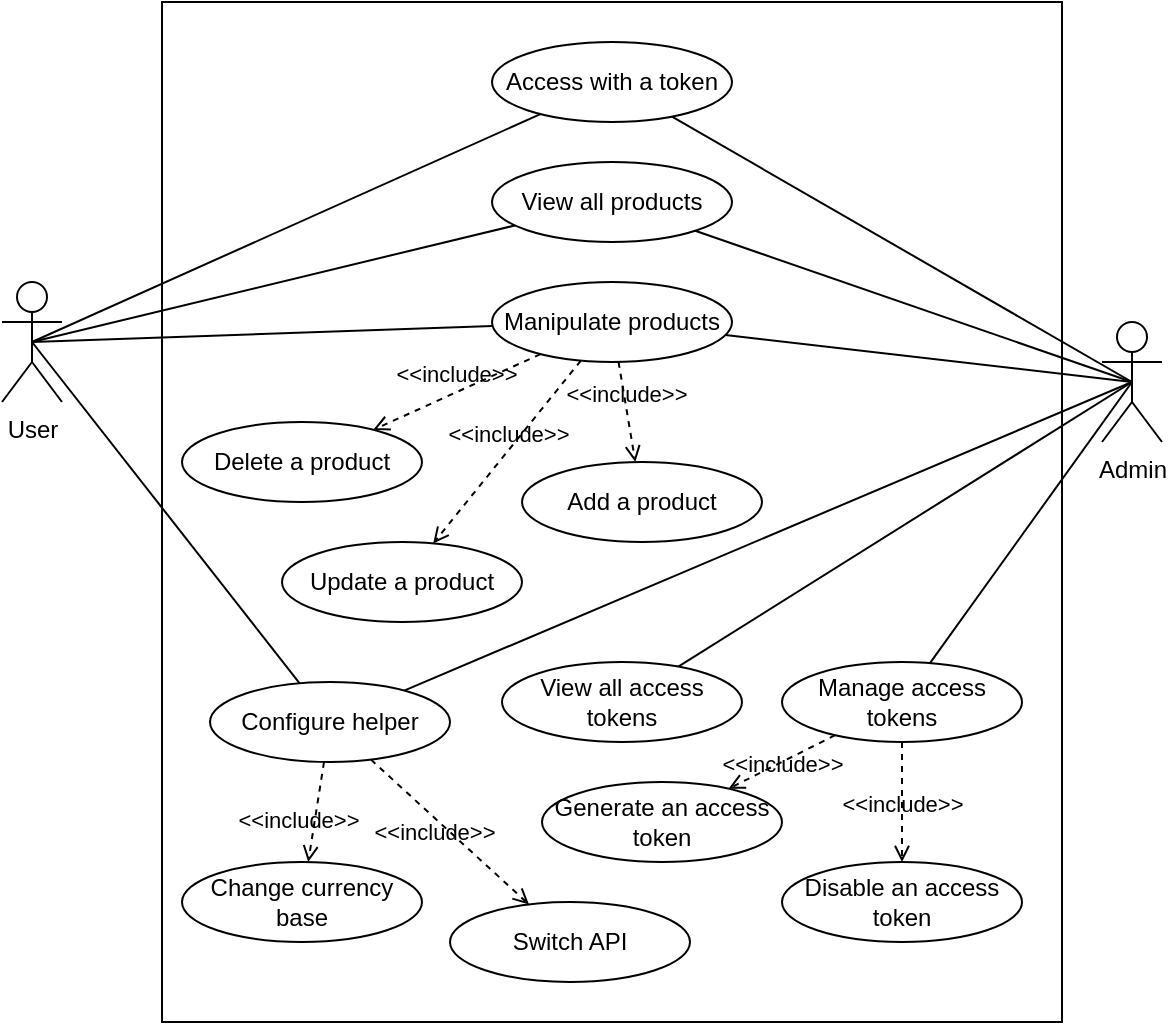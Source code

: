 <mxfile>
    <diagram id="Od63W_pdOBnkHrB-RWtR" name="Page-1">
        <mxGraphModel dx="618" dy="534" grid="1" gridSize="10" guides="1" tooltips="1" connect="1" arrows="1" fold="1" page="1" pageScale="1" pageWidth="827" pageHeight="1169" math="0" shadow="0">
            <root>
                <mxCell id="0"/>
                <mxCell id="1" parent="0"/>
                <mxCell id="4incZXHbuYqxuVHDM3kM-20" value="" style="rounded=0;whiteSpace=wrap;html=1;" parent="1" vertex="1">
                    <mxGeometry x="210" y="160" width="450" height="510" as="geometry"/>
                </mxCell>
                <mxCell id="4incZXHbuYqxuVHDM3kM-23" style="edgeStyle=none;rounded=0;orthogonalLoop=1;jettySize=auto;html=1;exitX=0.5;exitY=0.5;exitDx=0;exitDy=0;exitPerimeter=0;endArrow=none;endFill=0;" parent="1" source="4incZXHbuYqxuVHDM3kM-18" target="4incZXHbuYqxuVHDM3kM-22" edge="1">
                    <mxGeometry relative="1" as="geometry"/>
                </mxCell>
                <mxCell id="4incZXHbuYqxuVHDM3kM-43" style="edgeStyle=none;rounded=0;orthogonalLoop=1;jettySize=auto;html=1;exitX=0.5;exitY=0.5;exitDx=0;exitDy=0;exitPerimeter=0;endArrow=none;endFill=0;" parent="1" source="4incZXHbuYqxuVHDM3kM-18" target="4incZXHbuYqxuVHDM3kM-25" edge="1">
                    <mxGeometry relative="1" as="geometry"/>
                </mxCell>
                <mxCell id="4incZXHbuYqxuVHDM3kM-49" style="edgeStyle=none;rounded=0;orthogonalLoop=1;jettySize=auto;html=1;exitX=0.5;exitY=0.5;exitDx=0;exitDy=0;exitPerimeter=0;endArrow=none;endFill=0;" parent="1" source="4incZXHbuYqxuVHDM3kM-18" target="4incZXHbuYqxuVHDM3kM-48" edge="1">
                    <mxGeometry relative="1" as="geometry"/>
                </mxCell>
                <mxCell id="4incZXHbuYqxuVHDM3kM-52" style="edgeStyle=none;rounded=0;orthogonalLoop=1;jettySize=auto;html=1;exitX=0.5;exitY=0.5;exitDx=0;exitDy=0;exitPerimeter=0;endArrow=none;endFill=0;" parent="1" source="4incZXHbuYqxuVHDM3kM-18" target="4incZXHbuYqxuVHDM3kM-29" edge="1">
                    <mxGeometry relative="1" as="geometry"/>
                </mxCell>
                <mxCell id="4incZXHbuYqxuVHDM3kM-18" value="User" style="shape=umlActor;verticalLabelPosition=bottom;verticalAlign=top;html=1;outlineConnect=0;" parent="1" vertex="1">
                    <mxGeometry x="130" y="300" width="30" height="60" as="geometry"/>
                </mxCell>
                <mxCell id="4incZXHbuYqxuVHDM3kM-24" style="edgeStyle=none;rounded=0;orthogonalLoop=1;jettySize=auto;html=1;exitX=0.5;exitY=0.5;exitDx=0;exitDy=0;exitPerimeter=0;endArrow=none;endFill=0;" parent="1" source="4incZXHbuYqxuVHDM3kM-21" target="4incZXHbuYqxuVHDM3kM-22" edge="1">
                    <mxGeometry relative="1" as="geometry"/>
                </mxCell>
                <mxCell id="4incZXHbuYqxuVHDM3kM-32" style="edgeStyle=none;rounded=0;orthogonalLoop=1;jettySize=auto;html=1;exitX=0.5;exitY=0.5;exitDx=0;exitDy=0;exitPerimeter=0;endArrow=none;endFill=0;" parent="1" source="4incZXHbuYqxuVHDM3kM-21" target="4incZXHbuYqxuVHDM3kM-25" edge="1">
                    <mxGeometry relative="1" as="geometry"/>
                </mxCell>
                <mxCell id="4incZXHbuYqxuVHDM3kM-38" style="edgeStyle=none;rounded=0;orthogonalLoop=1;jettySize=auto;html=1;exitX=0.5;exitY=0.5;exitDx=0;exitDy=0;exitPerimeter=0;endArrow=none;endFill=0;" parent="1" source="4incZXHbuYqxuVHDM3kM-21" target="4incZXHbuYqxuVHDM3kM-30" edge="1">
                    <mxGeometry relative="1" as="geometry"/>
                </mxCell>
                <mxCell id="4incZXHbuYqxuVHDM3kM-50" style="edgeStyle=none;rounded=0;orthogonalLoop=1;jettySize=auto;html=1;exitX=0.5;exitY=0.5;exitDx=0;exitDy=0;exitPerimeter=0;endArrow=none;endFill=0;" parent="1" source="4incZXHbuYqxuVHDM3kM-21" target="4incZXHbuYqxuVHDM3kM-48" edge="1">
                    <mxGeometry relative="1" as="geometry"/>
                </mxCell>
                <mxCell id="4incZXHbuYqxuVHDM3kM-51" style="edgeStyle=none;rounded=0;orthogonalLoop=1;jettySize=auto;html=1;exitX=0.5;exitY=0.5;exitDx=0;exitDy=0;exitPerimeter=0;endArrow=none;endFill=0;" parent="1" source="4incZXHbuYqxuVHDM3kM-21" target="4incZXHbuYqxuVHDM3kM-29" edge="1">
                    <mxGeometry relative="1" as="geometry"/>
                </mxCell>
                <mxCell id="11" style="edgeStyle=none;html=1;exitX=0.5;exitY=0.5;exitDx=0;exitDy=0;exitPerimeter=0;endArrow=none;endFill=0;" edge="1" parent="1" source="4incZXHbuYqxuVHDM3kM-21" target="10">
                    <mxGeometry relative="1" as="geometry"/>
                </mxCell>
                <mxCell id="4incZXHbuYqxuVHDM3kM-21" value="Admin" style="shape=umlActor;verticalLabelPosition=bottom;verticalAlign=top;html=1;outlineConnect=0;" parent="1" vertex="1">
                    <mxGeometry x="680" y="320" width="30" height="60" as="geometry"/>
                </mxCell>
                <mxCell id="4incZXHbuYqxuVHDM3kM-22" value="Access with a token" style="ellipse;whiteSpace=wrap;html=1;" parent="1" vertex="1">
                    <mxGeometry x="375" y="180" width="120" height="40" as="geometry"/>
                </mxCell>
                <mxCell id="4incZXHbuYqxuVHDM3kM-25" value="View all products" style="ellipse;whiteSpace=wrap;html=1;" parent="1" vertex="1">
                    <mxGeometry x="375" y="240" width="120" height="40" as="geometry"/>
                </mxCell>
                <mxCell id="4incZXHbuYqxuVHDM3kM-26" value="Add a product" style="ellipse;whiteSpace=wrap;html=1;" parent="1" vertex="1">
                    <mxGeometry x="390" y="390" width="120" height="40" as="geometry"/>
                </mxCell>
                <mxCell id="4incZXHbuYqxuVHDM3kM-27" value="Update a product" style="ellipse;whiteSpace=wrap;html=1;" parent="1" vertex="1">
                    <mxGeometry x="270" y="430" width="120" height="40" as="geometry"/>
                </mxCell>
                <mxCell id="4incZXHbuYqxuVHDM3kM-28" value="Delete a product" style="ellipse;whiteSpace=wrap;html=1;" parent="1" vertex="1">
                    <mxGeometry x="220" y="370" width="120" height="40" as="geometry"/>
                </mxCell>
                <mxCell id="4incZXHbuYqxuVHDM3kM-29" value="Configure helper" style="ellipse;whiteSpace=wrap;html=1;" parent="1" vertex="1">
                    <mxGeometry x="234" y="500" width="120" height="40" as="geometry"/>
                </mxCell>
                <mxCell id="4incZXHbuYqxuVHDM3kM-30" value="Manage access tokens" style="ellipse;whiteSpace=wrap;html=1;" parent="1" vertex="1">
                    <mxGeometry x="520" y="490" width="120" height="40" as="geometry"/>
                </mxCell>
                <mxCell id="4incZXHbuYqxuVHDM3kM-48" value="Manipulate products" style="ellipse;whiteSpace=wrap;html=1;" parent="1" vertex="1">
                    <mxGeometry x="375" y="300" width="120" height="40" as="geometry"/>
                </mxCell>
                <mxCell id="4incZXHbuYqxuVHDM3kM-53" value="&amp;lt;&amp;lt;include&amp;gt;&amp;gt;" style="edgeStyle=none;html=1;endArrow=open;verticalAlign=bottom;dashed=1;labelBackgroundColor=none;rounded=0;" parent="1" source="4incZXHbuYqxuVHDM3kM-48" target="4incZXHbuYqxuVHDM3kM-26" edge="1">
                    <mxGeometry width="160" relative="1" as="geometry">
                        <mxPoint x="290" y="350" as="sourcePoint"/>
                        <mxPoint x="450" y="350" as="targetPoint"/>
                    </mxGeometry>
                </mxCell>
                <mxCell id="4incZXHbuYqxuVHDM3kM-54" value="&amp;lt;&amp;lt;include&amp;gt;&amp;gt;" style="edgeStyle=none;html=1;endArrow=open;verticalAlign=bottom;dashed=1;labelBackgroundColor=none;rounded=0;" parent="1" source="4incZXHbuYqxuVHDM3kM-48" target="4incZXHbuYqxuVHDM3kM-27" edge="1">
                    <mxGeometry width="160" relative="1" as="geometry">
                        <mxPoint x="388.552" y="325.325" as="sourcePoint"/>
                        <mxPoint x="511.589" y="374.636" as="targetPoint"/>
                    </mxGeometry>
                </mxCell>
                <mxCell id="4incZXHbuYqxuVHDM3kM-55" value="&amp;lt;&amp;lt;include&amp;gt;&amp;gt;" style="edgeStyle=none;html=1;endArrow=open;verticalAlign=bottom;dashed=1;labelBackgroundColor=none;rounded=0;" parent="1" source="4incZXHbuYqxuVHDM3kM-48" target="4incZXHbuYqxuVHDM3kM-28" edge="1">
                    <mxGeometry width="160" relative="1" as="geometry">
                        <mxPoint x="398.552" y="335.325" as="sourcePoint"/>
                        <mxPoint x="521.589" y="384.636" as="targetPoint"/>
                    </mxGeometry>
                </mxCell>
                <mxCell id="2" value="Generate an access token" style="ellipse;whiteSpace=wrap;html=1;" parent="1" vertex="1">
                    <mxGeometry x="400" y="550" width="120" height="40" as="geometry"/>
                </mxCell>
                <mxCell id="3" value="Disable an access token" style="ellipse;whiteSpace=wrap;html=1;" parent="1" vertex="1">
                    <mxGeometry x="520" y="590" width="120" height="40" as="geometry"/>
                </mxCell>
                <mxCell id="4" value="&amp;lt;&amp;lt;include&amp;gt;&amp;gt;" style="edgeStyle=none;html=1;endArrow=open;verticalAlign=bottom;dashed=1;labelBackgroundColor=none;rounded=0;" parent="1" source="4incZXHbuYqxuVHDM3kM-30" target="2" edge="1">
                    <mxGeometry x="0.15" y="9" width="160" relative="1" as="geometry">
                        <mxPoint x="350" y="350" as="sourcePoint"/>
                        <mxPoint x="350" y="450" as="targetPoint"/>
                        <mxPoint as="offset"/>
                    </mxGeometry>
                </mxCell>
                <mxCell id="5" value="&amp;lt;&amp;lt;include&amp;gt;&amp;gt;" style="edgeStyle=none;html=1;endArrow=open;verticalAlign=bottom;dashed=1;labelBackgroundColor=none;rounded=0;" parent="1" source="4incZXHbuYqxuVHDM3kM-30" target="3" edge="1">
                    <mxGeometry x="0.333" width="160" relative="1" as="geometry">
                        <mxPoint x="360" y="360" as="sourcePoint"/>
                        <mxPoint x="360" y="460" as="targetPoint"/>
                        <mxPoint as="offset"/>
                    </mxGeometry>
                </mxCell>
                <mxCell id="6" value="Change currency base" style="ellipse;whiteSpace=wrap;html=1;" parent="1" vertex="1">
                    <mxGeometry x="220" y="590" width="120" height="40" as="geometry"/>
                </mxCell>
                <mxCell id="7" value="Switch API" style="ellipse;whiteSpace=wrap;html=1;" parent="1" vertex="1">
                    <mxGeometry x="354" y="610" width="120" height="40" as="geometry"/>
                </mxCell>
                <mxCell id="8" value="&amp;lt;&amp;lt;include&amp;gt;&amp;gt;" style="edgeStyle=none;html=1;endArrow=open;verticalAlign=bottom;dashed=1;labelBackgroundColor=none;rounded=0;" parent="1" source="4incZXHbuYqxuVHDM3kM-29" target="6" edge="1">
                    <mxGeometry x="0.586" y="-7" width="160" relative="1" as="geometry">
                        <mxPoint x="350" y="350" as="sourcePoint"/>
                        <mxPoint x="350" y="450" as="targetPoint"/>
                        <mxPoint as="offset"/>
                    </mxGeometry>
                </mxCell>
                <mxCell id="9" value="&amp;lt;&amp;lt;include&amp;gt;&amp;gt;" style="edgeStyle=none;html=1;endArrow=open;verticalAlign=bottom;dashed=1;labelBackgroundColor=none;rounded=0;" parent="1" source="4incZXHbuYqxuVHDM3kM-29" target="7" edge="1">
                    <mxGeometry x="-0.001" y="-12" width="160" relative="1" as="geometry">
                        <mxPoint x="360" y="360" as="sourcePoint"/>
                        <mxPoint x="360" y="460" as="targetPoint"/>
                        <mxPoint as="offset"/>
                    </mxGeometry>
                </mxCell>
                <mxCell id="10" value="View all access tokens" style="ellipse;whiteSpace=wrap;html=1;" vertex="1" parent="1">
                    <mxGeometry x="380" y="490" width="120" height="40" as="geometry"/>
                </mxCell>
            </root>
        </mxGraphModel>
    </diagram>
</mxfile>